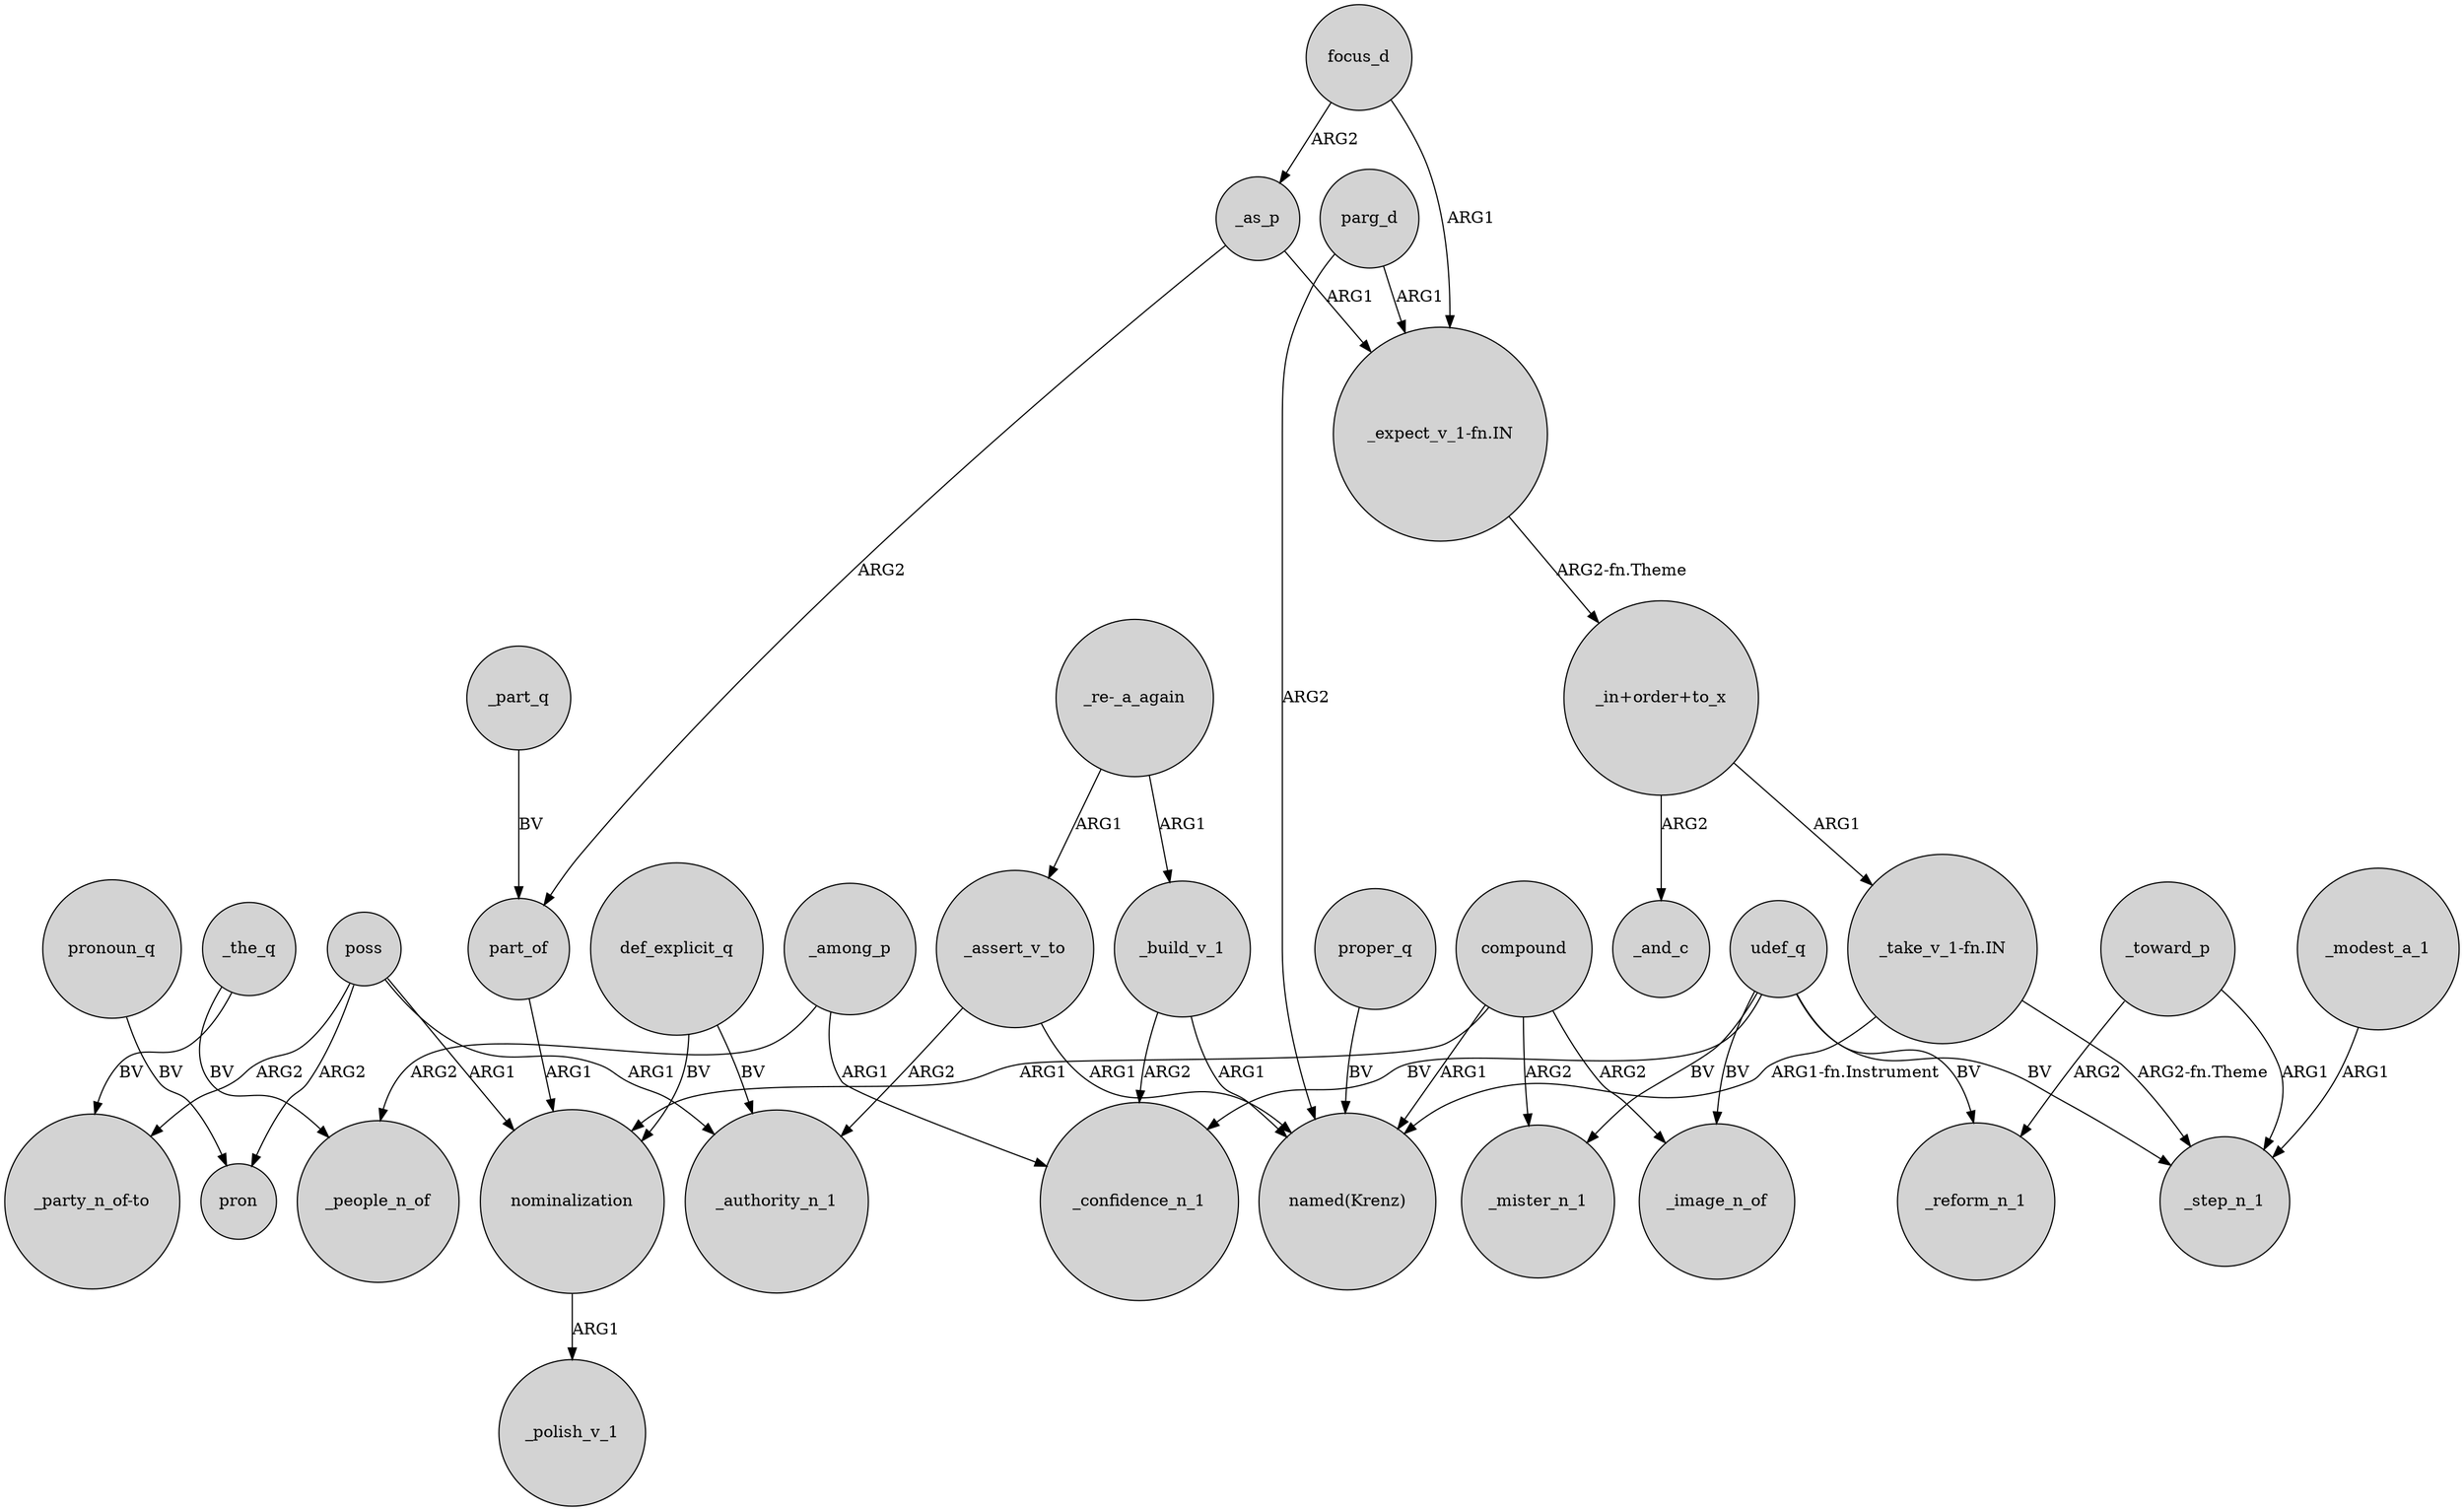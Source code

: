 digraph {
	node [shape=circle style=filled]
	_assert_v_to -> _authority_n_1 [label=ARG2]
	poss -> pron [label=ARG2]
	_build_v_1 -> _confidence_n_1 [label=ARG2]
	_as_p -> part_of [label=ARG2]
	compound -> _image_n_of [label=ARG2]
	parg_d -> "named(Krenz)" [label=ARG2]
	poss -> "_party_n_of-to" [label=ARG2]
	_toward_p -> _step_n_1 [label=ARG1]
	compound -> _mister_n_1 [label=ARG2]
	_modest_a_1 -> _step_n_1 [label=ARG1]
	proper_q -> "named(Krenz)" [label=BV]
	focus_d -> _as_p [label=ARG2]
	udef_q -> _mister_n_1 [label=BV]
	"_take_v_1-fn.IN" -> "named(Krenz)" [label="ARG1-fn.Instrument"]
	_among_p -> _confidence_n_1 [label=ARG1]
	def_explicit_q -> _authority_n_1 [label=BV]
	part_of -> nominalization [label=ARG1]
	_part_q -> part_of [label=BV]
	poss -> nominalization [label=ARG1]
	udef_q -> _step_n_1 [label=BV]
	_assert_v_to -> "named(Krenz)" [label=ARG1]
	udef_q -> _reform_n_1 [label=BV]
	focus_d -> "_expect_v_1-fn.IN" [label=ARG1]
	pronoun_q -> pron [label=BV]
	_among_p -> _people_n_of [label=ARG2]
	_toward_p -> _reform_n_1 [label=ARG2]
	"_re-_a_again" -> _build_v_1 [label=ARG1]
	udef_q -> _confidence_n_1 [label=BV]
	"_re-_a_again" -> _assert_v_to [label=ARG1]
	parg_d -> "_expect_v_1-fn.IN" [label=ARG1]
	compound -> "named(Krenz)" [label=ARG1]
	"_in+order+to_x" -> "_take_v_1-fn.IN" [label=ARG1]
	"_in+order+to_x" -> _and_c [label=ARG2]
	udef_q -> _image_n_of [label=BV]
	_build_v_1 -> "named(Krenz)" [label=ARG1]
	def_explicit_q -> nominalization [label=BV]
	_as_p -> "_expect_v_1-fn.IN" [label=ARG1]
	"_expect_v_1-fn.IN" -> "_in+order+to_x" [label="ARG2-fn.Theme"]
	nominalization -> _polish_v_1 [label=ARG1]
	"_take_v_1-fn.IN" -> _step_n_1 [label="ARG2-fn.Theme"]
	poss -> _authority_n_1 [label=ARG1]
	_the_q -> "_party_n_of-to" [label=BV]
	compound -> nominalization [label=ARG1]
	_the_q -> _people_n_of [label=BV]
}
